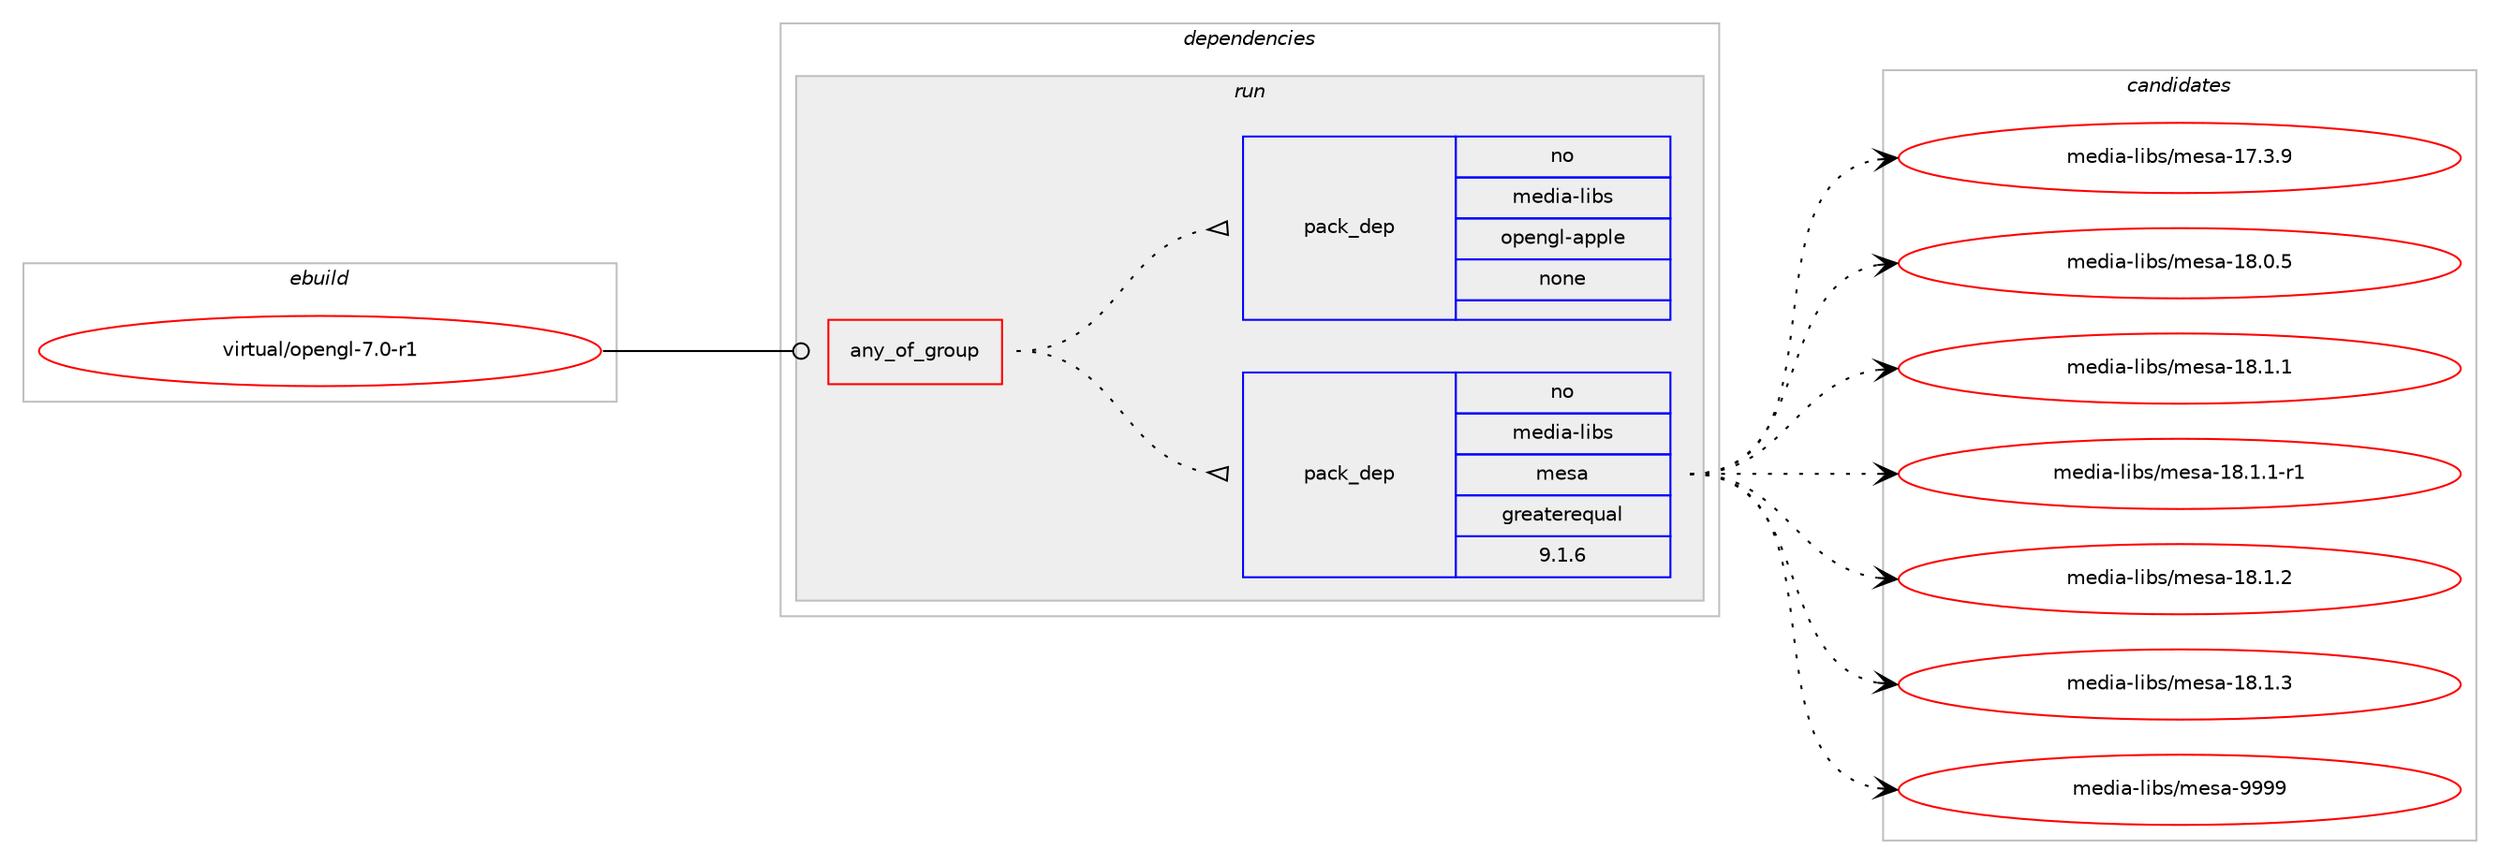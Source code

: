 digraph prolog {

# *************
# Graph options
# *************

newrank=true;
concentrate=true;
compound=true;
graph [rankdir=LR,fontname=Helvetica,fontsize=10,ranksep=1.5];#, ranksep=2.5, nodesep=0.2];
edge  [arrowhead=vee];
node  [fontname=Helvetica,fontsize=10];

# **********
# The ebuild
# **********

subgraph cluster_leftcol {
color=gray;
rank=same;
label=<<i>ebuild</i>>;
id [label="virtual/opengl-7.0-r1", color=red, width=4, href="../virtual/opengl-7.0-r1.svg"];
}

# ****************
# The dependencies
# ****************

subgraph cluster_midcol {
color=gray;
label=<<i>dependencies</i>>;
subgraph cluster_compile {
fillcolor="#eeeeee";
style=filled;
label=<<i>compile</i>>;
}
subgraph cluster_compileandrun {
fillcolor="#eeeeee";
style=filled;
label=<<i>compile and run</i>>;
}
subgraph cluster_run {
fillcolor="#eeeeee";
style=filled;
label=<<i>run</i>>;
subgraph any91 {
dependency8324 [label=<<TABLE BORDER="0" CELLBORDER="1" CELLSPACING="0" CELLPADDING="4"><TR><TD CELLPADDING="10">any_of_group</TD></TR></TABLE>>, shape=none, color=red];subgraph pack6455 {
dependency8325 [label=<<TABLE BORDER="0" CELLBORDER="1" CELLSPACING="0" CELLPADDING="4" WIDTH="220"><TR><TD ROWSPAN="6" CELLPADDING="30">pack_dep</TD></TR><TR><TD WIDTH="110">no</TD></TR><TR><TD>media-libs</TD></TR><TR><TD>mesa</TD></TR><TR><TD>greaterequal</TD></TR><TR><TD>9.1.6</TD></TR></TABLE>>, shape=none, color=blue];
}
dependency8324:e -> dependency8325:w [weight=20,style="dotted",arrowhead="oinv"];
subgraph pack6456 {
dependency8326 [label=<<TABLE BORDER="0" CELLBORDER="1" CELLSPACING="0" CELLPADDING="4" WIDTH="220"><TR><TD ROWSPAN="6" CELLPADDING="30">pack_dep</TD></TR><TR><TD WIDTH="110">no</TD></TR><TR><TD>media-libs</TD></TR><TR><TD>opengl-apple</TD></TR><TR><TD>none</TD></TR><TR><TD></TD></TR></TABLE>>, shape=none, color=blue];
}
dependency8324:e -> dependency8326:w [weight=20,style="dotted",arrowhead="oinv"];
}
id:e -> dependency8324:w [weight=20,style="solid",arrowhead="odot"];
}
}

# **************
# The candidates
# **************

subgraph cluster_choices {
rank=same;
color=gray;
label=<<i>candidates</i>>;

subgraph choice6455 {
color=black;
nodesep=1;
choice109101100105974510810598115471091011159745495546514657 [label="media-libs/mesa-17.3.9", color=red, width=4,href="../media-libs/mesa-17.3.9.svg"];
choice109101100105974510810598115471091011159745495646484653 [label="media-libs/mesa-18.0.5", color=red, width=4,href="../media-libs/mesa-18.0.5.svg"];
choice109101100105974510810598115471091011159745495646494649 [label="media-libs/mesa-18.1.1", color=red, width=4,href="../media-libs/mesa-18.1.1.svg"];
choice1091011001059745108105981154710910111597454956464946494511449 [label="media-libs/mesa-18.1.1-r1", color=red, width=4,href="../media-libs/mesa-18.1.1-r1.svg"];
choice109101100105974510810598115471091011159745495646494650 [label="media-libs/mesa-18.1.2", color=red, width=4,href="../media-libs/mesa-18.1.2.svg"];
choice109101100105974510810598115471091011159745495646494651 [label="media-libs/mesa-18.1.3", color=red, width=4,href="../media-libs/mesa-18.1.3.svg"];
choice10910110010597451081059811547109101115974557575757 [label="media-libs/mesa-9999", color=red, width=4,href="../media-libs/mesa-9999.svg"];
dependency8325:e -> choice109101100105974510810598115471091011159745495546514657:w [style=dotted,weight="100"];
dependency8325:e -> choice109101100105974510810598115471091011159745495646484653:w [style=dotted,weight="100"];
dependency8325:e -> choice109101100105974510810598115471091011159745495646494649:w [style=dotted,weight="100"];
dependency8325:e -> choice1091011001059745108105981154710910111597454956464946494511449:w [style=dotted,weight="100"];
dependency8325:e -> choice109101100105974510810598115471091011159745495646494650:w [style=dotted,weight="100"];
dependency8325:e -> choice109101100105974510810598115471091011159745495646494651:w [style=dotted,weight="100"];
dependency8325:e -> choice10910110010597451081059811547109101115974557575757:w [style=dotted,weight="100"];
}
subgraph choice6456 {
color=black;
nodesep=1;
}
}

}
